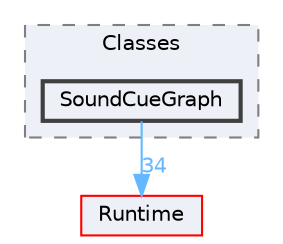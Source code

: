 digraph "SoundCueGraph"
{
 // INTERACTIVE_SVG=YES
 // LATEX_PDF_SIZE
  bgcolor="transparent";
  edge [fontname=Helvetica,fontsize=10,labelfontname=Helvetica,labelfontsize=10];
  node [fontname=Helvetica,fontsize=10,shape=box,height=0.2,width=0.4];
  compound=true
  subgraph clusterdir_a7941fb45790ea681930d0ab34e89c5d {
    graph [ bgcolor="#edf0f7", pencolor="grey50", label="Classes", fontname=Helvetica,fontsize=10 style="filled,dashed", URL="dir_a7941fb45790ea681930d0ab34e89c5d.html",tooltip=""]
  dir_3ba6fa137730a3f71df6c2a50763a05e [label="SoundCueGraph", fillcolor="#edf0f7", color="grey25", style="filled,bold", URL="dir_3ba6fa137730a3f71df6c2a50763a05e.html",tooltip=""];
  }
  dir_7536b172fbd480bfd146a1b1acd6856b [label="Runtime", fillcolor="#edf0f7", color="red", style="filled", URL="dir_7536b172fbd480bfd146a1b1acd6856b.html",tooltip=""];
  dir_3ba6fa137730a3f71df6c2a50763a05e->dir_7536b172fbd480bfd146a1b1acd6856b [headlabel="34", labeldistance=1.5 headhref="dir_001057_000984.html" href="dir_001057_000984.html" color="steelblue1" fontcolor="steelblue1"];
}
